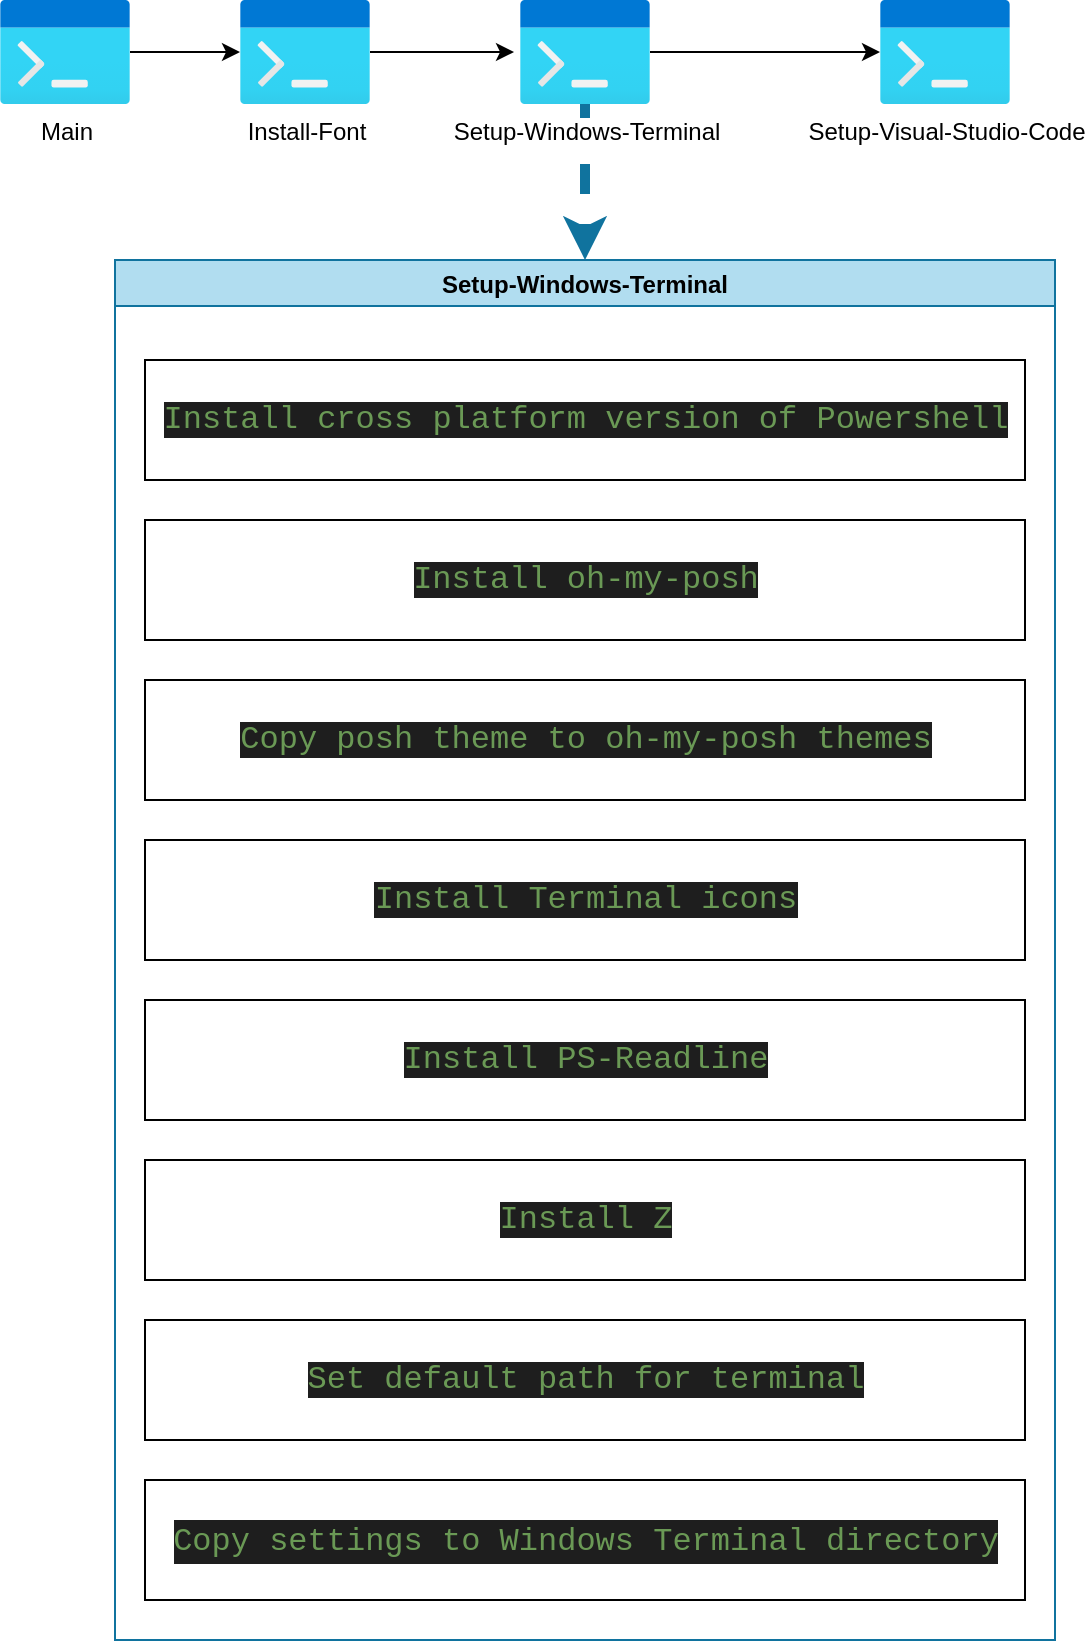 <mxfile>
    <diagram id="QRcuwCbS_F7_0N-bJEUc" name="Page-1">
        <mxGraphModel dx="2509" dy="875" grid="1" gridSize="10" guides="1" tooltips="1" connect="1" arrows="1" fold="1" page="1" pageScale="1" pageWidth="1600" pageHeight="900" math="0" shadow="0">
            <root>
                <mxCell id="0"/>
                <mxCell id="1" parent="0"/>
                <mxCell id="28" style="edgeStyle=orthogonalEdgeStyle;rounded=0;orthogonalLoop=1;jettySize=auto;html=1;" edge="1" parent="1" source="25" target="26">
                    <mxGeometry relative="1" as="geometry"/>
                </mxCell>
                <mxCell id="25" value="Main" style="aspect=fixed;html=1;points=[];align=center;image;fontSize=12;image=img/lib/azure2/general/Powershell.svg;" vertex="1" parent="1">
                    <mxGeometry width="65" height="52" as="geometry"/>
                </mxCell>
                <mxCell id="29" style="edgeStyle=orthogonalEdgeStyle;rounded=0;orthogonalLoop=1;jettySize=auto;html=1;entryX=-0.046;entryY=0.5;entryDx=0;entryDy=0;entryPerimeter=0;" edge="1" parent="1" source="26" target="27">
                    <mxGeometry relative="1" as="geometry"/>
                </mxCell>
                <mxCell id="26" value="Install-Font" style="aspect=fixed;html=1;points=[];align=center;image;fontSize=12;image=img/lib/azure2/general/Powershell.svg;" vertex="1" parent="1">
                    <mxGeometry x="120" width="65" height="52" as="geometry"/>
                </mxCell>
                <mxCell id="32" style="edgeStyle=orthogonalEdgeStyle;rounded=0;orthogonalLoop=1;jettySize=auto;html=1;jumpSize=6;strokeWidth=5;dashed=1;fillColor=#b1ddf0;strokeColor=#10739e;" edge="1" parent="1" source="27" target="30">
                    <mxGeometry relative="1" as="geometry"/>
                </mxCell>
                <mxCell id="45" style="edgeStyle=orthogonalEdgeStyle;rounded=0;orthogonalLoop=1;jettySize=auto;html=1;" edge="1" parent="1" source="27" target="44">
                    <mxGeometry relative="1" as="geometry"/>
                </mxCell>
                <mxCell id="27" value="Setup-Windows-Terminal" style="aspect=fixed;html=1;points=[];align=center;image;fontSize=12;image=img/lib/azure2/general/Powershell.svg;" vertex="1" parent="1">
                    <mxGeometry x="260" width="65" height="52" as="geometry"/>
                </mxCell>
                <mxCell id="30" value="Setup-Windows-Terminal" style="swimlane;fillColor=#b1ddf0;strokeColor=#10739e;fontColor=#000;" vertex="1" parent="1">
                    <mxGeometry x="57.5" y="130" width="470" height="690" as="geometry"/>
                </mxCell>
                <mxCell id="36" value="&#10;&#10;&lt;span style=&quot;color: rgb(106, 153, 85); font-family: &amp;quot;firacode nf&amp;quot;, consolas, &amp;quot;courier new&amp;quot;, monospace; font-size: 16px; font-style: normal; font-weight: 400; letter-spacing: normal; text-align: left; text-indent: 0px; text-transform: none; word-spacing: 0px; background-color: rgb(30, 30, 30); display: inline; float: none;&quot;&gt;Install cross platform version of Powershell&lt;/span&gt;&#10;&#10;" style="whiteSpace=wrap;html=1;" vertex="1" parent="30">
                    <mxGeometry x="15" y="50" width="440" height="60" as="geometry"/>
                </mxCell>
                <mxCell id="37" value="&lt;span style=&quot;color: rgb(106 , 153 , 85) ; font-family: &amp;#34;firacode nf&amp;#34; , &amp;#34;consolas&amp;#34; , &amp;#34;courier new&amp;#34; , monospace ; font-size: 16px ; text-align: left ; background-color: rgb(30 , 30 , 30)&quot;&gt;Install oh-my-posh&lt;/span&gt;" style="whiteSpace=wrap;html=1;" vertex="1" parent="30">
                    <mxGeometry x="15" y="130" width="440" height="60" as="geometry"/>
                </mxCell>
                <mxCell id="38" value="&lt;span style=&quot;color: rgb(106 , 153 , 85) ; font-family: &amp;#34;firacode nf&amp;#34; , &amp;#34;consolas&amp;#34; , &amp;#34;courier new&amp;#34; , monospace ; font-size: 16px ; text-align: left ; background-color: rgb(30 , 30 , 30)&quot;&gt;Copy posh theme to oh-my-posh themes&lt;/span&gt;" style="whiteSpace=wrap;html=1;" vertex="1" parent="30">
                    <mxGeometry x="15" y="210" width="440" height="60" as="geometry"/>
                </mxCell>
                <mxCell id="39" value="&lt;span style=&quot;color: rgb(106 , 153 , 85) ; font-family: &amp;#34;firacode nf&amp;#34; , &amp;#34;consolas&amp;#34; , &amp;#34;courier new&amp;#34; , monospace ; font-size: 16px ; text-align: left ; background-color: rgb(30 , 30 , 30)&quot;&gt;Install Terminal icons&lt;/span&gt;" style="whiteSpace=wrap;html=1;" vertex="1" parent="30">
                    <mxGeometry x="15" y="290" width="440" height="60" as="geometry"/>
                </mxCell>
                <mxCell id="40" value="&lt;span style=&quot;color: rgb(106 , 153 , 85) ; font-family: &amp;#34;firacode nf&amp;#34; , &amp;#34;consolas&amp;#34; , &amp;#34;courier new&amp;#34; , monospace ; font-size: 16px ; text-align: left ; background-color: rgb(30 , 30 , 30)&quot;&gt;Install PS-Readline&lt;/span&gt;" style="whiteSpace=wrap;html=1;" vertex="1" parent="30">
                    <mxGeometry x="15" y="370" width="440" height="60" as="geometry"/>
                </mxCell>
                <mxCell id="41" value="&lt;span style=&quot;color: rgb(106 , 153 , 85) ; font-family: &amp;#34;firacode nf&amp;#34; , &amp;#34;consolas&amp;#34; , &amp;#34;courier new&amp;#34; , monospace ; font-size: 16px ; text-align: left ; background-color: rgb(30 , 30 , 30)&quot;&gt;Install Z&lt;/span&gt;" style="whiteSpace=wrap;html=1;" vertex="1" parent="30">
                    <mxGeometry x="15" y="450" width="440" height="60" as="geometry"/>
                </mxCell>
                <mxCell id="42" value="&lt;span style=&quot;color: rgb(106 , 153 , 85) ; font-family: &amp;#34;firacode nf&amp;#34; , &amp;#34;consolas&amp;#34; , &amp;#34;courier new&amp;#34; , monospace ; font-size: 16px ; text-align: left ; background-color: rgb(30 , 30 , 30)&quot;&gt;Set default path for terminal&lt;/span&gt;" style="whiteSpace=wrap;html=1;" vertex="1" parent="30">
                    <mxGeometry x="15" y="530" width="440" height="60" as="geometry"/>
                </mxCell>
                <mxCell id="43" value="&lt;div style=&quot;color: rgb(212 , 212 , 212) ; background-color: rgb(30 , 30 , 30) ; font-family: &amp;#34;firacode nf&amp;#34; , &amp;#34;consolas&amp;#34; , &amp;#34;courier new&amp;#34; , monospace ; font-size: 16px ; line-height: 22px&quot;&gt;&lt;span style=&quot;color: #6a9955&quot;&gt;Copy settings to Windows Terminal directory&lt;/span&gt;&lt;/div&gt;" style="whiteSpace=wrap;html=1;" vertex="1" parent="30">
                    <mxGeometry x="15" y="610" width="440" height="60" as="geometry"/>
                </mxCell>
                <mxCell id="44" value="Setup-Visual-Studio-Code" style="aspect=fixed;html=1;points=[];align=center;image;fontSize=12;image=img/lib/azure2/general/Powershell.svg;" vertex="1" parent="1">
                    <mxGeometry x="440" width="65" height="52" as="geometry"/>
                </mxCell>
            </root>
        </mxGraphModel>
    </diagram>
</mxfile>
